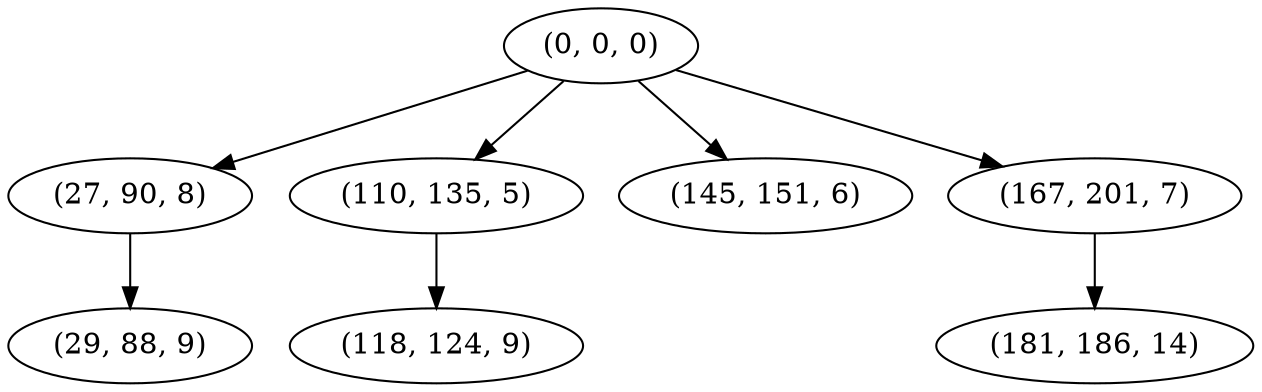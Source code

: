 digraph tree {
    "(0, 0, 0)";
    "(27, 90, 8)";
    "(29, 88, 9)";
    "(110, 135, 5)";
    "(118, 124, 9)";
    "(145, 151, 6)";
    "(167, 201, 7)";
    "(181, 186, 14)";
    "(0, 0, 0)" -> "(27, 90, 8)";
    "(0, 0, 0)" -> "(110, 135, 5)";
    "(0, 0, 0)" -> "(145, 151, 6)";
    "(0, 0, 0)" -> "(167, 201, 7)";
    "(27, 90, 8)" -> "(29, 88, 9)";
    "(110, 135, 5)" -> "(118, 124, 9)";
    "(167, 201, 7)" -> "(181, 186, 14)";
}
